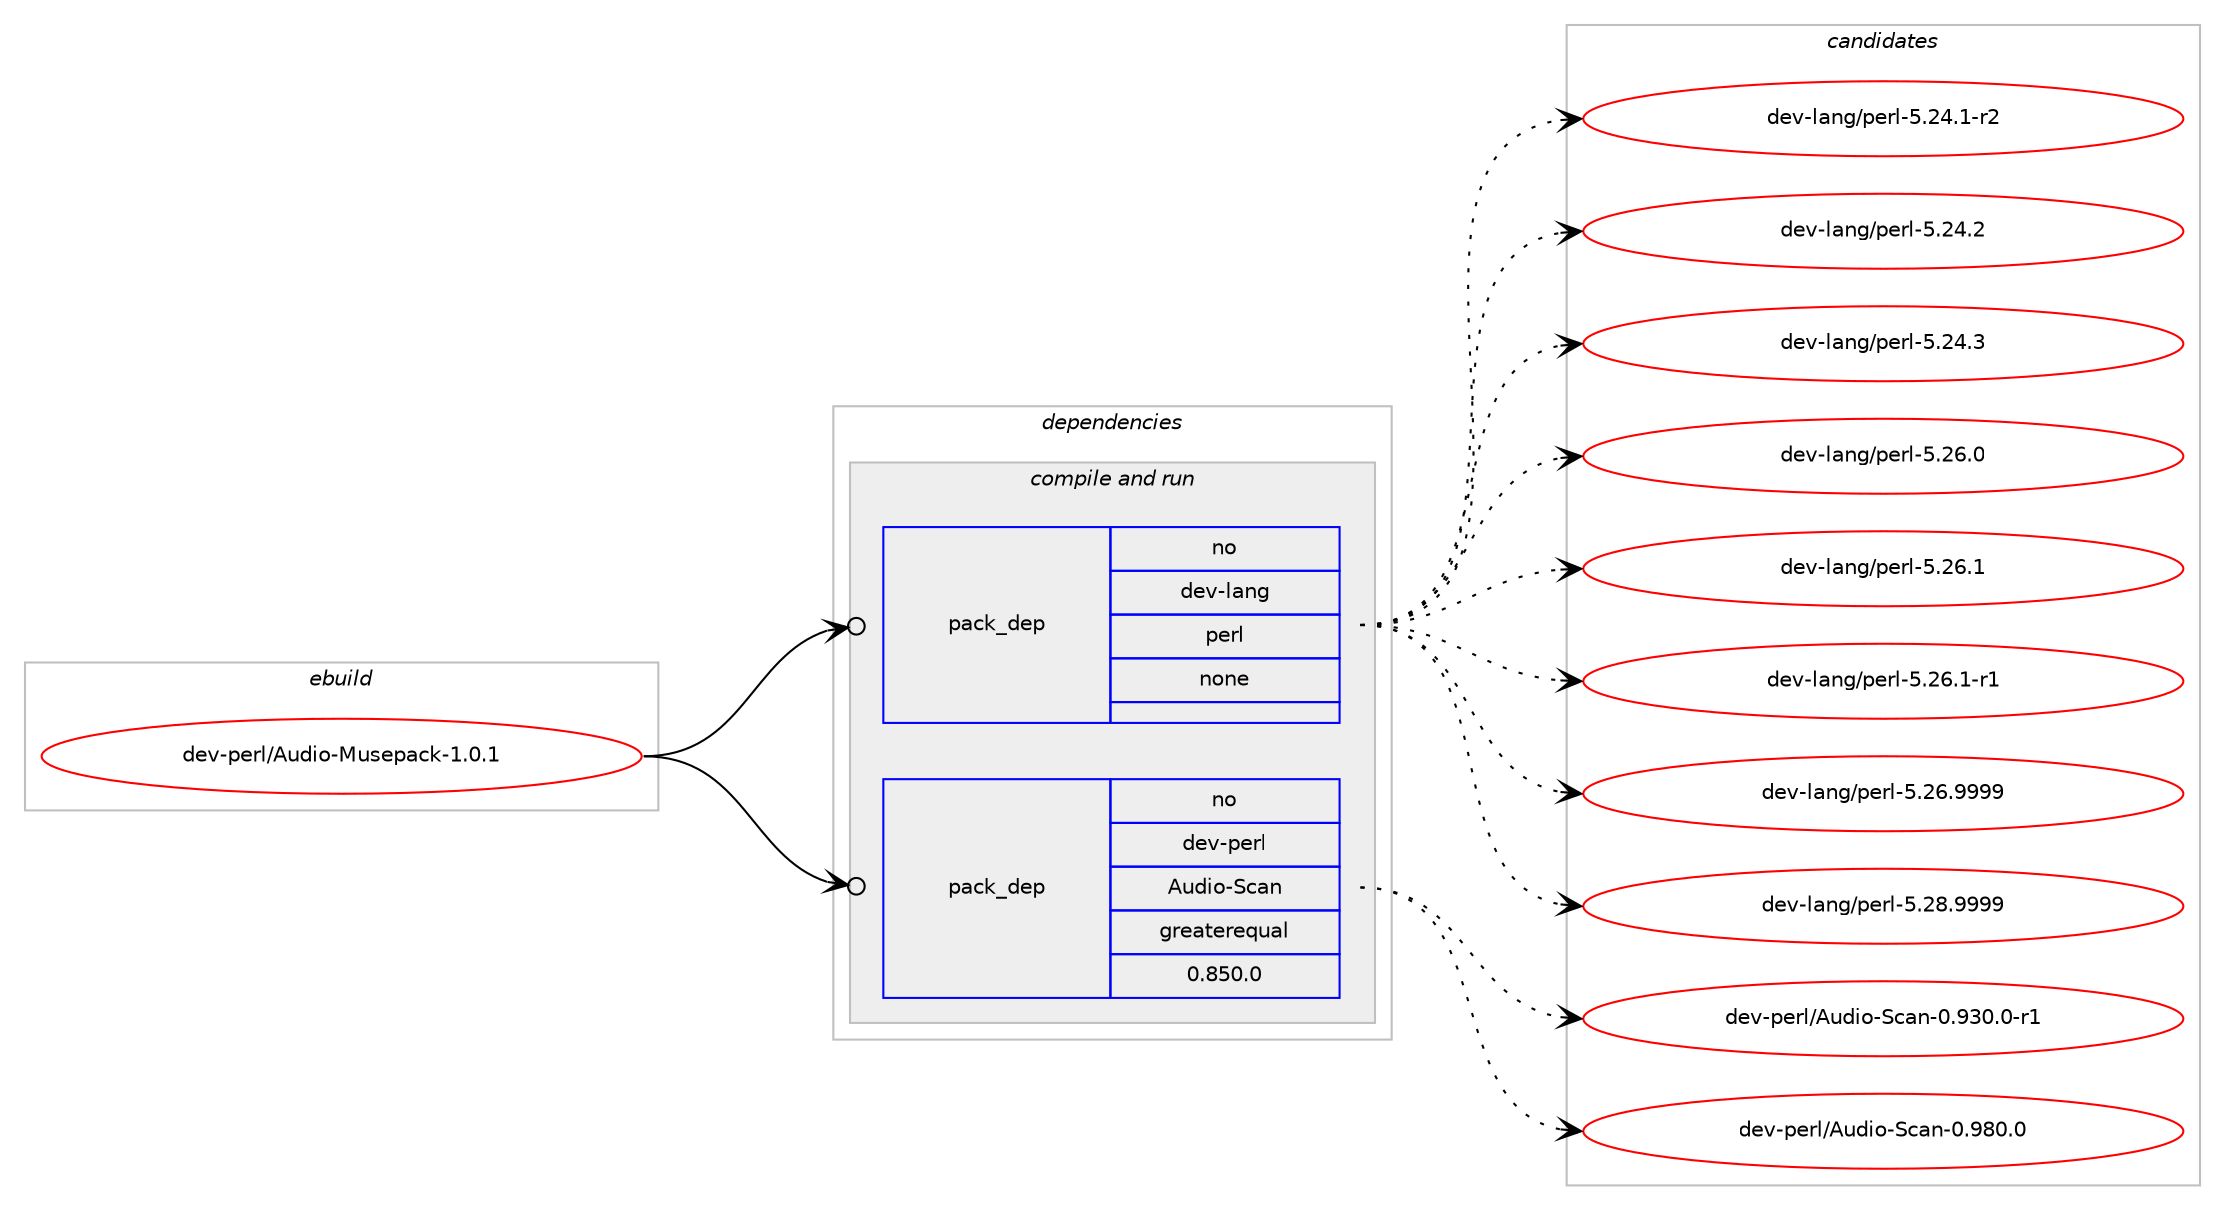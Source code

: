 digraph prolog {

# *************
# Graph options
# *************

newrank=true;
concentrate=true;
compound=true;
graph [rankdir=LR,fontname=Helvetica,fontsize=10,ranksep=1.5];#, ranksep=2.5, nodesep=0.2];
edge  [arrowhead=vee];
node  [fontname=Helvetica,fontsize=10];

# **********
# The ebuild
# **********

subgraph cluster_leftcol {
color=gray;
rank=same;
label=<<i>ebuild</i>>;
id [label="dev-perl/Audio-Musepack-1.0.1", color=red, width=4, href="../dev-perl/Audio-Musepack-1.0.1.svg"];
}

# ****************
# The dependencies
# ****************

subgraph cluster_midcol {
color=gray;
label=<<i>dependencies</i>>;
subgraph cluster_compile {
fillcolor="#eeeeee";
style=filled;
label=<<i>compile</i>>;
}
subgraph cluster_compileandrun {
fillcolor="#eeeeee";
style=filled;
label=<<i>compile and run</i>>;
subgraph pack94598 {
dependency124937 [label=<<TABLE BORDER="0" CELLBORDER="1" CELLSPACING="0" CELLPADDING="4" WIDTH="220"><TR><TD ROWSPAN="6" CELLPADDING="30">pack_dep</TD></TR><TR><TD WIDTH="110">no</TD></TR><TR><TD>dev-lang</TD></TR><TR><TD>perl</TD></TR><TR><TD>none</TD></TR><TR><TD></TD></TR></TABLE>>, shape=none, color=blue];
}
id:e -> dependency124937:w [weight=20,style="solid",arrowhead="odotvee"];
subgraph pack94599 {
dependency124938 [label=<<TABLE BORDER="0" CELLBORDER="1" CELLSPACING="0" CELLPADDING="4" WIDTH="220"><TR><TD ROWSPAN="6" CELLPADDING="30">pack_dep</TD></TR><TR><TD WIDTH="110">no</TD></TR><TR><TD>dev-perl</TD></TR><TR><TD>Audio-Scan</TD></TR><TR><TD>greaterequal</TD></TR><TR><TD>0.850.0</TD></TR></TABLE>>, shape=none, color=blue];
}
id:e -> dependency124938:w [weight=20,style="solid",arrowhead="odotvee"];
}
subgraph cluster_run {
fillcolor="#eeeeee";
style=filled;
label=<<i>run</i>>;
}
}

# **************
# The candidates
# **************

subgraph cluster_choices {
rank=same;
color=gray;
label=<<i>candidates</i>>;

subgraph choice94598 {
color=black;
nodesep=1;
choice100101118451089711010347112101114108455346505246494511450 [label="dev-lang/perl-5.24.1-r2", color=red, width=4,href="../dev-lang/perl-5.24.1-r2.svg"];
choice10010111845108971101034711210111410845534650524650 [label="dev-lang/perl-5.24.2", color=red, width=4,href="../dev-lang/perl-5.24.2.svg"];
choice10010111845108971101034711210111410845534650524651 [label="dev-lang/perl-5.24.3", color=red, width=4,href="../dev-lang/perl-5.24.3.svg"];
choice10010111845108971101034711210111410845534650544648 [label="dev-lang/perl-5.26.0", color=red, width=4,href="../dev-lang/perl-5.26.0.svg"];
choice10010111845108971101034711210111410845534650544649 [label="dev-lang/perl-5.26.1", color=red, width=4,href="../dev-lang/perl-5.26.1.svg"];
choice100101118451089711010347112101114108455346505446494511449 [label="dev-lang/perl-5.26.1-r1", color=red, width=4,href="../dev-lang/perl-5.26.1-r1.svg"];
choice10010111845108971101034711210111410845534650544657575757 [label="dev-lang/perl-5.26.9999", color=red, width=4,href="../dev-lang/perl-5.26.9999.svg"];
choice10010111845108971101034711210111410845534650564657575757 [label="dev-lang/perl-5.28.9999", color=red, width=4,href="../dev-lang/perl-5.28.9999.svg"];
dependency124937:e -> choice100101118451089711010347112101114108455346505246494511450:w [style=dotted,weight="100"];
dependency124937:e -> choice10010111845108971101034711210111410845534650524650:w [style=dotted,weight="100"];
dependency124937:e -> choice10010111845108971101034711210111410845534650524651:w [style=dotted,weight="100"];
dependency124937:e -> choice10010111845108971101034711210111410845534650544648:w [style=dotted,weight="100"];
dependency124937:e -> choice10010111845108971101034711210111410845534650544649:w [style=dotted,weight="100"];
dependency124937:e -> choice100101118451089711010347112101114108455346505446494511449:w [style=dotted,weight="100"];
dependency124937:e -> choice10010111845108971101034711210111410845534650544657575757:w [style=dotted,weight="100"];
dependency124937:e -> choice10010111845108971101034711210111410845534650564657575757:w [style=dotted,weight="100"];
}
subgraph choice94599 {
color=black;
nodesep=1;
choice1001011184511210111410847651171001051114583999711045484657514846484511449 [label="dev-perl/Audio-Scan-0.930.0-r1", color=red, width=4,href="../dev-perl/Audio-Scan-0.930.0-r1.svg"];
choice100101118451121011141084765117100105111458399971104548465756484648 [label="dev-perl/Audio-Scan-0.980.0", color=red, width=4,href="../dev-perl/Audio-Scan-0.980.0.svg"];
dependency124938:e -> choice1001011184511210111410847651171001051114583999711045484657514846484511449:w [style=dotted,weight="100"];
dependency124938:e -> choice100101118451121011141084765117100105111458399971104548465756484648:w [style=dotted,weight="100"];
}
}

}
